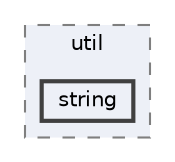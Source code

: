 digraph "string"
{
 // LATEX_PDF_SIZE
  bgcolor="transparent";
  edge [fontname=Helvetica,fontsize=10,labelfontname=Helvetica,labelfontsize=10];
  node [fontname=Helvetica,fontsize=10,shape=box,height=0.2,width=0.4];
  compound=true
  subgraph clusterdir_32c52d192ab7c53d1c5f75b00cf624b1 {
    graph [ bgcolor="#edf0f7", pencolor="grey50", label="util", fontname=Helvetica,fontsize=10 style="filled,dashed", URL="dir_32c52d192ab7c53d1c5f75b00cf624b1.html",tooltip=""]
  dir_73d41eadfc85d1e2206b16e4b8476ba2 [label="string", fillcolor="#edf0f7", color="grey25", style="filled,bold", URL="dir_73d41eadfc85d1e2206b16e4b8476ba2.html",tooltip=""];
  }
}
